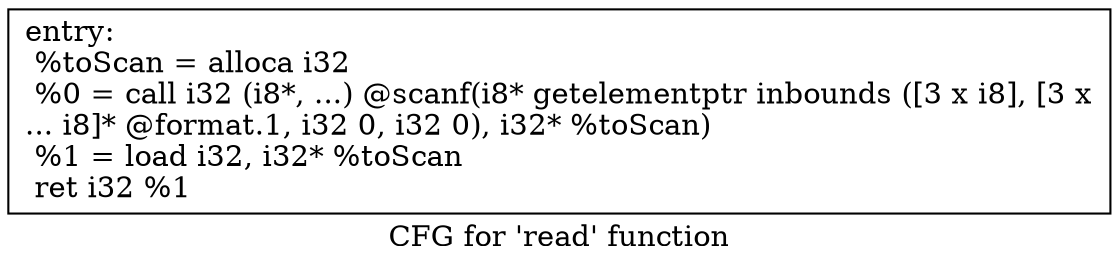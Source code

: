 digraph "CFG for 'read' function" {
	label="CFG for 'read' function";

	Node0x55fcc32258d0 [shape=record,label="{entry:\l  %toScan = alloca i32\l  %0 = call i32 (i8*, ...) @scanf(i8* getelementptr inbounds ([3 x i8], [3 x\l... i8]* @format.1, i32 0, i32 0), i32* %toScan)\l  %1 = load i32, i32* %toScan\l  ret i32 %1\l}"];
}
